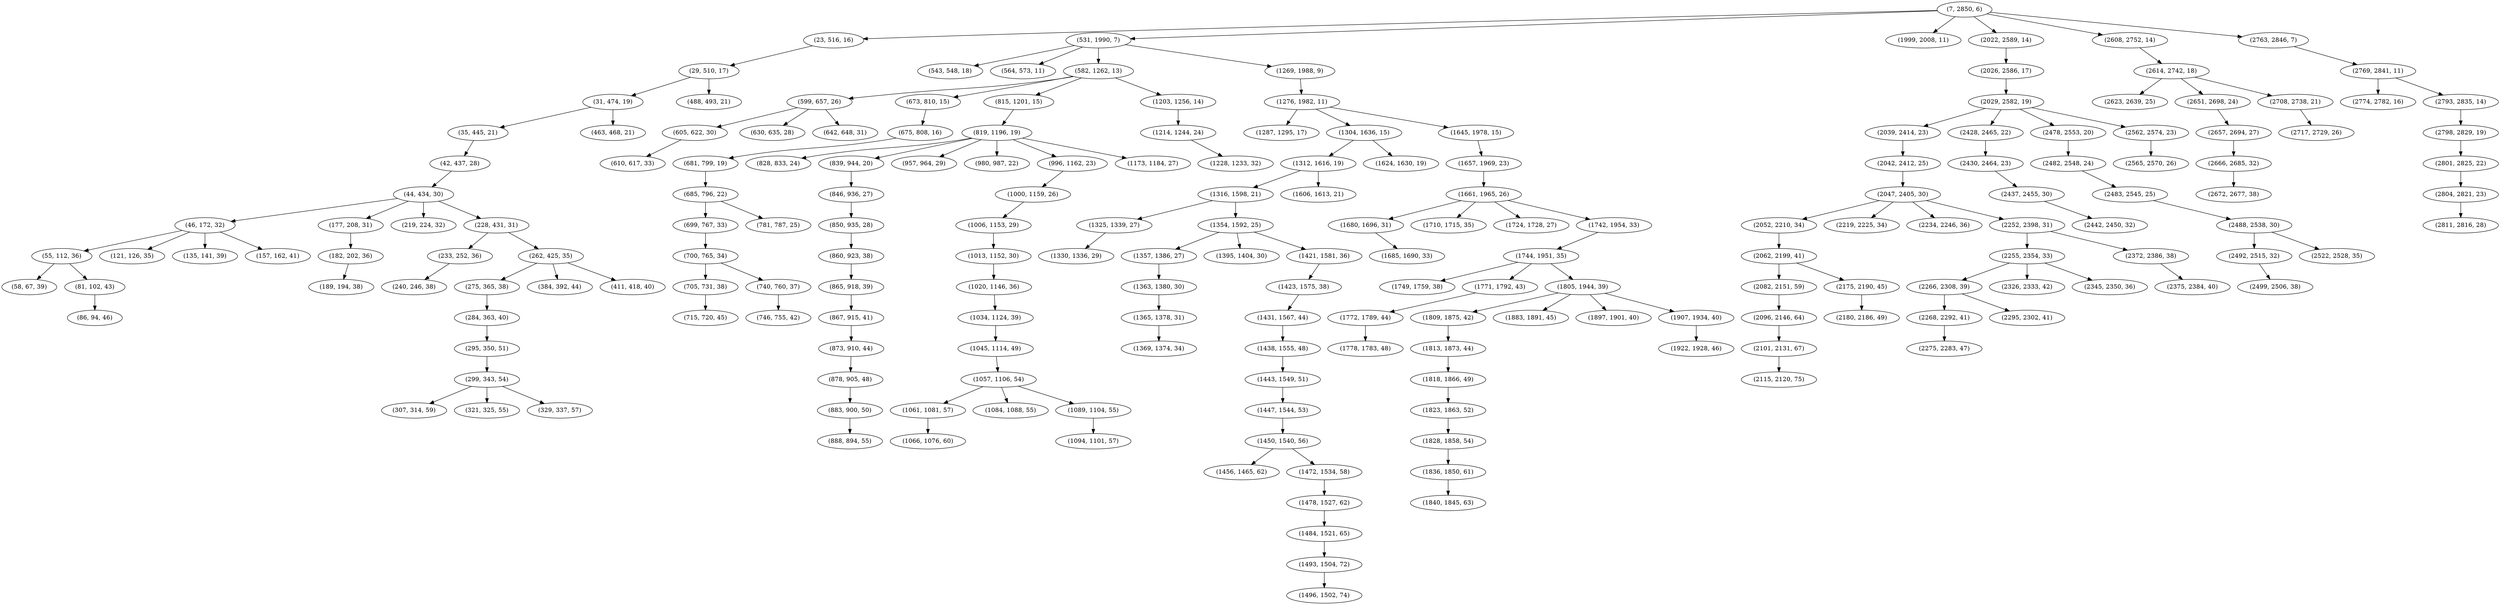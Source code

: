 digraph tree {
    "(7, 2850, 6)";
    "(23, 516, 16)";
    "(29, 510, 17)";
    "(31, 474, 19)";
    "(35, 445, 21)";
    "(42, 437, 28)";
    "(44, 434, 30)";
    "(46, 172, 32)";
    "(55, 112, 36)";
    "(58, 67, 39)";
    "(81, 102, 43)";
    "(86, 94, 46)";
    "(121, 126, 35)";
    "(135, 141, 39)";
    "(157, 162, 41)";
    "(177, 208, 31)";
    "(182, 202, 36)";
    "(189, 194, 38)";
    "(219, 224, 32)";
    "(228, 431, 31)";
    "(233, 252, 36)";
    "(240, 246, 38)";
    "(262, 425, 35)";
    "(275, 365, 38)";
    "(284, 363, 40)";
    "(295, 350, 51)";
    "(299, 343, 54)";
    "(307, 314, 59)";
    "(321, 325, 55)";
    "(329, 337, 57)";
    "(384, 392, 44)";
    "(411, 418, 40)";
    "(463, 468, 21)";
    "(488, 493, 21)";
    "(531, 1990, 7)";
    "(543, 548, 18)";
    "(564, 573, 11)";
    "(582, 1262, 13)";
    "(599, 657, 26)";
    "(605, 622, 30)";
    "(610, 617, 33)";
    "(630, 635, 28)";
    "(642, 648, 31)";
    "(673, 810, 15)";
    "(675, 808, 16)";
    "(681, 799, 19)";
    "(685, 796, 22)";
    "(699, 767, 33)";
    "(700, 765, 34)";
    "(705, 731, 38)";
    "(715, 720, 45)";
    "(740, 760, 37)";
    "(746, 755, 42)";
    "(781, 787, 25)";
    "(815, 1201, 15)";
    "(819, 1196, 19)";
    "(828, 833, 24)";
    "(839, 944, 20)";
    "(846, 936, 27)";
    "(850, 935, 28)";
    "(860, 923, 38)";
    "(865, 918, 39)";
    "(867, 915, 41)";
    "(873, 910, 44)";
    "(878, 905, 48)";
    "(883, 900, 50)";
    "(888, 894, 55)";
    "(957, 964, 29)";
    "(980, 987, 22)";
    "(996, 1162, 23)";
    "(1000, 1159, 26)";
    "(1006, 1153, 29)";
    "(1013, 1152, 30)";
    "(1020, 1146, 36)";
    "(1034, 1124, 39)";
    "(1045, 1114, 49)";
    "(1057, 1106, 54)";
    "(1061, 1081, 57)";
    "(1066, 1076, 60)";
    "(1084, 1088, 55)";
    "(1089, 1104, 55)";
    "(1094, 1101, 57)";
    "(1173, 1184, 27)";
    "(1203, 1256, 14)";
    "(1214, 1244, 24)";
    "(1228, 1233, 32)";
    "(1269, 1988, 9)";
    "(1276, 1982, 11)";
    "(1287, 1295, 17)";
    "(1304, 1636, 15)";
    "(1312, 1616, 19)";
    "(1316, 1598, 21)";
    "(1325, 1339, 27)";
    "(1330, 1336, 29)";
    "(1354, 1592, 25)";
    "(1357, 1386, 27)";
    "(1363, 1380, 30)";
    "(1365, 1378, 31)";
    "(1369, 1374, 34)";
    "(1395, 1404, 30)";
    "(1421, 1581, 36)";
    "(1423, 1575, 38)";
    "(1431, 1567, 44)";
    "(1438, 1555, 48)";
    "(1443, 1549, 51)";
    "(1447, 1544, 53)";
    "(1450, 1540, 56)";
    "(1456, 1465, 62)";
    "(1472, 1534, 58)";
    "(1478, 1527, 62)";
    "(1484, 1521, 65)";
    "(1493, 1504, 72)";
    "(1496, 1502, 74)";
    "(1606, 1613, 21)";
    "(1624, 1630, 19)";
    "(1645, 1978, 15)";
    "(1657, 1969, 23)";
    "(1661, 1965, 26)";
    "(1680, 1696, 31)";
    "(1685, 1690, 33)";
    "(1710, 1715, 35)";
    "(1724, 1728, 27)";
    "(1742, 1954, 33)";
    "(1744, 1951, 35)";
    "(1749, 1759, 38)";
    "(1771, 1792, 43)";
    "(1772, 1789, 44)";
    "(1778, 1783, 48)";
    "(1805, 1944, 39)";
    "(1809, 1875, 42)";
    "(1813, 1873, 44)";
    "(1818, 1866, 49)";
    "(1823, 1863, 52)";
    "(1828, 1858, 54)";
    "(1836, 1850, 61)";
    "(1840, 1845, 63)";
    "(1883, 1891, 45)";
    "(1897, 1901, 40)";
    "(1907, 1934, 40)";
    "(1922, 1928, 46)";
    "(1999, 2008, 11)";
    "(2022, 2589, 14)";
    "(2026, 2586, 17)";
    "(2029, 2582, 19)";
    "(2039, 2414, 23)";
    "(2042, 2412, 25)";
    "(2047, 2405, 30)";
    "(2052, 2210, 34)";
    "(2062, 2199, 41)";
    "(2082, 2151, 59)";
    "(2096, 2146, 64)";
    "(2101, 2131, 67)";
    "(2115, 2120, 75)";
    "(2175, 2190, 45)";
    "(2180, 2186, 49)";
    "(2219, 2225, 34)";
    "(2234, 2246, 36)";
    "(2252, 2398, 31)";
    "(2255, 2354, 33)";
    "(2266, 2308, 39)";
    "(2268, 2292, 41)";
    "(2275, 2283, 47)";
    "(2295, 2302, 41)";
    "(2326, 2333, 42)";
    "(2345, 2350, 36)";
    "(2372, 2386, 38)";
    "(2375, 2384, 40)";
    "(2428, 2465, 22)";
    "(2430, 2464, 23)";
    "(2437, 2455, 30)";
    "(2442, 2450, 32)";
    "(2478, 2553, 20)";
    "(2482, 2548, 24)";
    "(2483, 2545, 25)";
    "(2488, 2538, 30)";
    "(2492, 2515, 32)";
    "(2499, 2506, 38)";
    "(2522, 2528, 35)";
    "(2562, 2574, 23)";
    "(2565, 2570, 26)";
    "(2608, 2752, 14)";
    "(2614, 2742, 18)";
    "(2623, 2639, 25)";
    "(2651, 2698, 24)";
    "(2657, 2694, 27)";
    "(2666, 2685, 32)";
    "(2672, 2677, 38)";
    "(2708, 2738, 21)";
    "(2717, 2729, 26)";
    "(2763, 2846, 7)";
    "(2769, 2841, 11)";
    "(2774, 2782, 16)";
    "(2793, 2835, 14)";
    "(2798, 2829, 19)";
    "(2801, 2825, 22)";
    "(2804, 2821, 23)";
    "(2811, 2816, 28)";
    "(7, 2850, 6)" -> "(23, 516, 16)";
    "(7, 2850, 6)" -> "(531, 1990, 7)";
    "(7, 2850, 6)" -> "(1999, 2008, 11)";
    "(7, 2850, 6)" -> "(2022, 2589, 14)";
    "(7, 2850, 6)" -> "(2608, 2752, 14)";
    "(7, 2850, 6)" -> "(2763, 2846, 7)";
    "(23, 516, 16)" -> "(29, 510, 17)";
    "(29, 510, 17)" -> "(31, 474, 19)";
    "(29, 510, 17)" -> "(488, 493, 21)";
    "(31, 474, 19)" -> "(35, 445, 21)";
    "(31, 474, 19)" -> "(463, 468, 21)";
    "(35, 445, 21)" -> "(42, 437, 28)";
    "(42, 437, 28)" -> "(44, 434, 30)";
    "(44, 434, 30)" -> "(46, 172, 32)";
    "(44, 434, 30)" -> "(177, 208, 31)";
    "(44, 434, 30)" -> "(219, 224, 32)";
    "(44, 434, 30)" -> "(228, 431, 31)";
    "(46, 172, 32)" -> "(55, 112, 36)";
    "(46, 172, 32)" -> "(121, 126, 35)";
    "(46, 172, 32)" -> "(135, 141, 39)";
    "(46, 172, 32)" -> "(157, 162, 41)";
    "(55, 112, 36)" -> "(58, 67, 39)";
    "(55, 112, 36)" -> "(81, 102, 43)";
    "(81, 102, 43)" -> "(86, 94, 46)";
    "(177, 208, 31)" -> "(182, 202, 36)";
    "(182, 202, 36)" -> "(189, 194, 38)";
    "(228, 431, 31)" -> "(233, 252, 36)";
    "(228, 431, 31)" -> "(262, 425, 35)";
    "(233, 252, 36)" -> "(240, 246, 38)";
    "(262, 425, 35)" -> "(275, 365, 38)";
    "(262, 425, 35)" -> "(384, 392, 44)";
    "(262, 425, 35)" -> "(411, 418, 40)";
    "(275, 365, 38)" -> "(284, 363, 40)";
    "(284, 363, 40)" -> "(295, 350, 51)";
    "(295, 350, 51)" -> "(299, 343, 54)";
    "(299, 343, 54)" -> "(307, 314, 59)";
    "(299, 343, 54)" -> "(321, 325, 55)";
    "(299, 343, 54)" -> "(329, 337, 57)";
    "(531, 1990, 7)" -> "(543, 548, 18)";
    "(531, 1990, 7)" -> "(564, 573, 11)";
    "(531, 1990, 7)" -> "(582, 1262, 13)";
    "(531, 1990, 7)" -> "(1269, 1988, 9)";
    "(582, 1262, 13)" -> "(599, 657, 26)";
    "(582, 1262, 13)" -> "(673, 810, 15)";
    "(582, 1262, 13)" -> "(815, 1201, 15)";
    "(582, 1262, 13)" -> "(1203, 1256, 14)";
    "(599, 657, 26)" -> "(605, 622, 30)";
    "(599, 657, 26)" -> "(630, 635, 28)";
    "(599, 657, 26)" -> "(642, 648, 31)";
    "(605, 622, 30)" -> "(610, 617, 33)";
    "(673, 810, 15)" -> "(675, 808, 16)";
    "(675, 808, 16)" -> "(681, 799, 19)";
    "(681, 799, 19)" -> "(685, 796, 22)";
    "(685, 796, 22)" -> "(699, 767, 33)";
    "(685, 796, 22)" -> "(781, 787, 25)";
    "(699, 767, 33)" -> "(700, 765, 34)";
    "(700, 765, 34)" -> "(705, 731, 38)";
    "(700, 765, 34)" -> "(740, 760, 37)";
    "(705, 731, 38)" -> "(715, 720, 45)";
    "(740, 760, 37)" -> "(746, 755, 42)";
    "(815, 1201, 15)" -> "(819, 1196, 19)";
    "(819, 1196, 19)" -> "(828, 833, 24)";
    "(819, 1196, 19)" -> "(839, 944, 20)";
    "(819, 1196, 19)" -> "(957, 964, 29)";
    "(819, 1196, 19)" -> "(980, 987, 22)";
    "(819, 1196, 19)" -> "(996, 1162, 23)";
    "(819, 1196, 19)" -> "(1173, 1184, 27)";
    "(839, 944, 20)" -> "(846, 936, 27)";
    "(846, 936, 27)" -> "(850, 935, 28)";
    "(850, 935, 28)" -> "(860, 923, 38)";
    "(860, 923, 38)" -> "(865, 918, 39)";
    "(865, 918, 39)" -> "(867, 915, 41)";
    "(867, 915, 41)" -> "(873, 910, 44)";
    "(873, 910, 44)" -> "(878, 905, 48)";
    "(878, 905, 48)" -> "(883, 900, 50)";
    "(883, 900, 50)" -> "(888, 894, 55)";
    "(996, 1162, 23)" -> "(1000, 1159, 26)";
    "(1000, 1159, 26)" -> "(1006, 1153, 29)";
    "(1006, 1153, 29)" -> "(1013, 1152, 30)";
    "(1013, 1152, 30)" -> "(1020, 1146, 36)";
    "(1020, 1146, 36)" -> "(1034, 1124, 39)";
    "(1034, 1124, 39)" -> "(1045, 1114, 49)";
    "(1045, 1114, 49)" -> "(1057, 1106, 54)";
    "(1057, 1106, 54)" -> "(1061, 1081, 57)";
    "(1057, 1106, 54)" -> "(1084, 1088, 55)";
    "(1057, 1106, 54)" -> "(1089, 1104, 55)";
    "(1061, 1081, 57)" -> "(1066, 1076, 60)";
    "(1089, 1104, 55)" -> "(1094, 1101, 57)";
    "(1203, 1256, 14)" -> "(1214, 1244, 24)";
    "(1214, 1244, 24)" -> "(1228, 1233, 32)";
    "(1269, 1988, 9)" -> "(1276, 1982, 11)";
    "(1276, 1982, 11)" -> "(1287, 1295, 17)";
    "(1276, 1982, 11)" -> "(1304, 1636, 15)";
    "(1276, 1982, 11)" -> "(1645, 1978, 15)";
    "(1304, 1636, 15)" -> "(1312, 1616, 19)";
    "(1304, 1636, 15)" -> "(1624, 1630, 19)";
    "(1312, 1616, 19)" -> "(1316, 1598, 21)";
    "(1312, 1616, 19)" -> "(1606, 1613, 21)";
    "(1316, 1598, 21)" -> "(1325, 1339, 27)";
    "(1316, 1598, 21)" -> "(1354, 1592, 25)";
    "(1325, 1339, 27)" -> "(1330, 1336, 29)";
    "(1354, 1592, 25)" -> "(1357, 1386, 27)";
    "(1354, 1592, 25)" -> "(1395, 1404, 30)";
    "(1354, 1592, 25)" -> "(1421, 1581, 36)";
    "(1357, 1386, 27)" -> "(1363, 1380, 30)";
    "(1363, 1380, 30)" -> "(1365, 1378, 31)";
    "(1365, 1378, 31)" -> "(1369, 1374, 34)";
    "(1421, 1581, 36)" -> "(1423, 1575, 38)";
    "(1423, 1575, 38)" -> "(1431, 1567, 44)";
    "(1431, 1567, 44)" -> "(1438, 1555, 48)";
    "(1438, 1555, 48)" -> "(1443, 1549, 51)";
    "(1443, 1549, 51)" -> "(1447, 1544, 53)";
    "(1447, 1544, 53)" -> "(1450, 1540, 56)";
    "(1450, 1540, 56)" -> "(1456, 1465, 62)";
    "(1450, 1540, 56)" -> "(1472, 1534, 58)";
    "(1472, 1534, 58)" -> "(1478, 1527, 62)";
    "(1478, 1527, 62)" -> "(1484, 1521, 65)";
    "(1484, 1521, 65)" -> "(1493, 1504, 72)";
    "(1493, 1504, 72)" -> "(1496, 1502, 74)";
    "(1645, 1978, 15)" -> "(1657, 1969, 23)";
    "(1657, 1969, 23)" -> "(1661, 1965, 26)";
    "(1661, 1965, 26)" -> "(1680, 1696, 31)";
    "(1661, 1965, 26)" -> "(1710, 1715, 35)";
    "(1661, 1965, 26)" -> "(1724, 1728, 27)";
    "(1661, 1965, 26)" -> "(1742, 1954, 33)";
    "(1680, 1696, 31)" -> "(1685, 1690, 33)";
    "(1742, 1954, 33)" -> "(1744, 1951, 35)";
    "(1744, 1951, 35)" -> "(1749, 1759, 38)";
    "(1744, 1951, 35)" -> "(1771, 1792, 43)";
    "(1744, 1951, 35)" -> "(1805, 1944, 39)";
    "(1771, 1792, 43)" -> "(1772, 1789, 44)";
    "(1772, 1789, 44)" -> "(1778, 1783, 48)";
    "(1805, 1944, 39)" -> "(1809, 1875, 42)";
    "(1805, 1944, 39)" -> "(1883, 1891, 45)";
    "(1805, 1944, 39)" -> "(1897, 1901, 40)";
    "(1805, 1944, 39)" -> "(1907, 1934, 40)";
    "(1809, 1875, 42)" -> "(1813, 1873, 44)";
    "(1813, 1873, 44)" -> "(1818, 1866, 49)";
    "(1818, 1866, 49)" -> "(1823, 1863, 52)";
    "(1823, 1863, 52)" -> "(1828, 1858, 54)";
    "(1828, 1858, 54)" -> "(1836, 1850, 61)";
    "(1836, 1850, 61)" -> "(1840, 1845, 63)";
    "(1907, 1934, 40)" -> "(1922, 1928, 46)";
    "(2022, 2589, 14)" -> "(2026, 2586, 17)";
    "(2026, 2586, 17)" -> "(2029, 2582, 19)";
    "(2029, 2582, 19)" -> "(2039, 2414, 23)";
    "(2029, 2582, 19)" -> "(2428, 2465, 22)";
    "(2029, 2582, 19)" -> "(2478, 2553, 20)";
    "(2029, 2582, 19)" -> "(2562, 2574, 23)";
    "(2039, 2414, 23)" -> "(2042, 2412, 25)";
    "(2042, 2412, 25)" -> "(2047, 2405, 30)";
    "(2047, 2405, 30)" -> "(2052, 2210, 34)";
    "(2047, 2405, 30)" -> "(2219, 2225, 34)";
    "(2047, 2405, 30)" -> "(2234, 2246, 36)";
    "(2047, 2405, 30)" -> "(2252, 2398, 31)";
    "(2052, 2210, 34)" -> "(2062, 2199, 41)";
    "(2062, 2199, 41)" -> "(2082, 2151, 59)";
    "(2062, 2199, 41)" -> "(2175, 2190, 45)";
    "(2082, 2151, 59)" -> "(2096, 2146, 64)";
    "(2096, 2146, 64)" -> "(2101, 2131, 67)";
    "(2101, 2131, 67)" -> "(2115, 2120, 75)";
    "(2175, 2190, 45)" -> "(2180, 2186, 49)";
    "(2252, 2398, 31)" -> "(2255, 2354, 33)";
    "(2252, 2398, 31)" -> "(2372, 2386, 38)";
    "(2255, 2354, 33)" -> "(2266, 2308, 39)";
    "(2255, 2354, 33)" -> "(2326, 2333, 42)";
    "(2255, 2354, 33)" -> "(2345, 2350, 36)";
    "(2266, 2308, 39)" -> "(2268, 2292, 41)";
    "(2266, 2308, 39)" -> "(2295, 2302, 41)";
    "(2268, 2292, 41)" -> "(2275, 2283, 47)";
    "(2372, 2386, 38)" -> "(2375, 2384, 40)";
    "(2428, 2465, 22)" -> "(2430, 2464, 23)";
    "(2430, 2464, 23)" -> "(2437, 2455, 30)";
    "(2437, 2455, 30)" -> "(2442, 2450, 32)";
    "(2478, 2553, 20)" -> "(2482, 2548, 24)";
    "(2482, 2548, 24)" -> "(2483, 2545, 25)";
    "(2483, 2545, 25)" -> "(2488, 2538, 30)";
    "(2488, 2538, 30)" -> "(2492, 2515, 32)";
    "(2488, 2538, 30)" -> "(2522, 2528, 35)";
    "(2492, 2515, 32)" -> "(2499, 2506, 38)";
    "(2562, 2574, 23)" -> "(2565, 2570, 26)";
    "(2608, 2752, 14)" -> "(2614, 2742, 18)";
    "(2614, 2742, 18)" -> "(2623, 2639, 25)";
    "(2614, 2742, 18)" -> "(2651, 2698, 24)";
    "(2614, 2742, 18)" -> "(2708, 2738, 21)";
    "(2651, 2698, 24)" -> "(2657, 2694, 27)";
    "(2657, 2694, 27)" -> "(2666, 2685, 32)";
    "(2666, 2685, 32)" -> "(2672, 2677, 38)";
    "(2708, 2738, 21)" -> "(2717, 2729, 26)";
    "(2763, 2846, 7)" -> "(2769, 2841, 11)";
    "(2769, 2841, 11)" -> "(2774, 2782, 16)";
    "(2769, 2841, 11)" -> "(2793, 2835, 14)";
    "(2793, 2835, 14)" -> "(2798, 2829, 19)";
    "(2798, 2829, 19)" -> "(2801, 2825, 22)";
    "(2801, 2825, 22)" -> "(2804, 2821, 23)";
    "(2804, 2821, 23)" -> "(2811, 2816, 28)";
}
